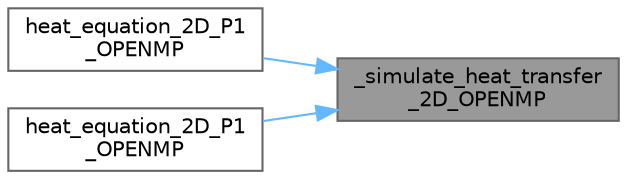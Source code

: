 digraph "_simulate_heat_transfer_2D_OPENMP"
{
 // LATEX_PDF_SIZE
  bgcolor="transparent";
  edge [fontname=Helvetica,fontsize=10,labelfontname=Helvetica,labelfontsize=10];
  node [fontname=Helvetica,fontsize=10,shape=box,height=0.2,width=0.4];
  rankdir="RL";
  Node1 [id="Node000001",label="_simulate_heat_transfer\l_2D_OPENMP",height=0.2,width=0.4,color="gray40", fillcolor="grey60", style="filled", fontcolor="black",tooltip="This is a function that simulates the heat transfer in 2D object, and each core writes the result to ..."];
  Node1 -> Node2 [id="edge1_Node000001_Node000002",dir="back",color="steelblue1",style="solid",tooltip=" "];
  Node2 [id="Node000002",label="heat_equation_2D_P1\l_OPENMP",height=0.2,width=0.4,color="grey40", fillcolor="white", style="filled",URL="$temp2_2physics_8c.html#a971bf4fb879f9e97ebc4ec08e1ce6928",tooltip=" "];
  Node1 -> Node3 [id="edge2_Node000001_Node000003",dir="back",color="steelblue1",style="solid",tooltip=" "];
  Node3 [id="Node000003",label="heat_equation_2D_P1\l_OPENMP",height=0.2,width=0.4,color="grey40", fillcolor="white", style="filled",URL="$_physics___l_i_b_2src_2physics_8c.html#ada643ccfeeafe3a247c2a3fbf586aed5",tooltip=" "];
}
